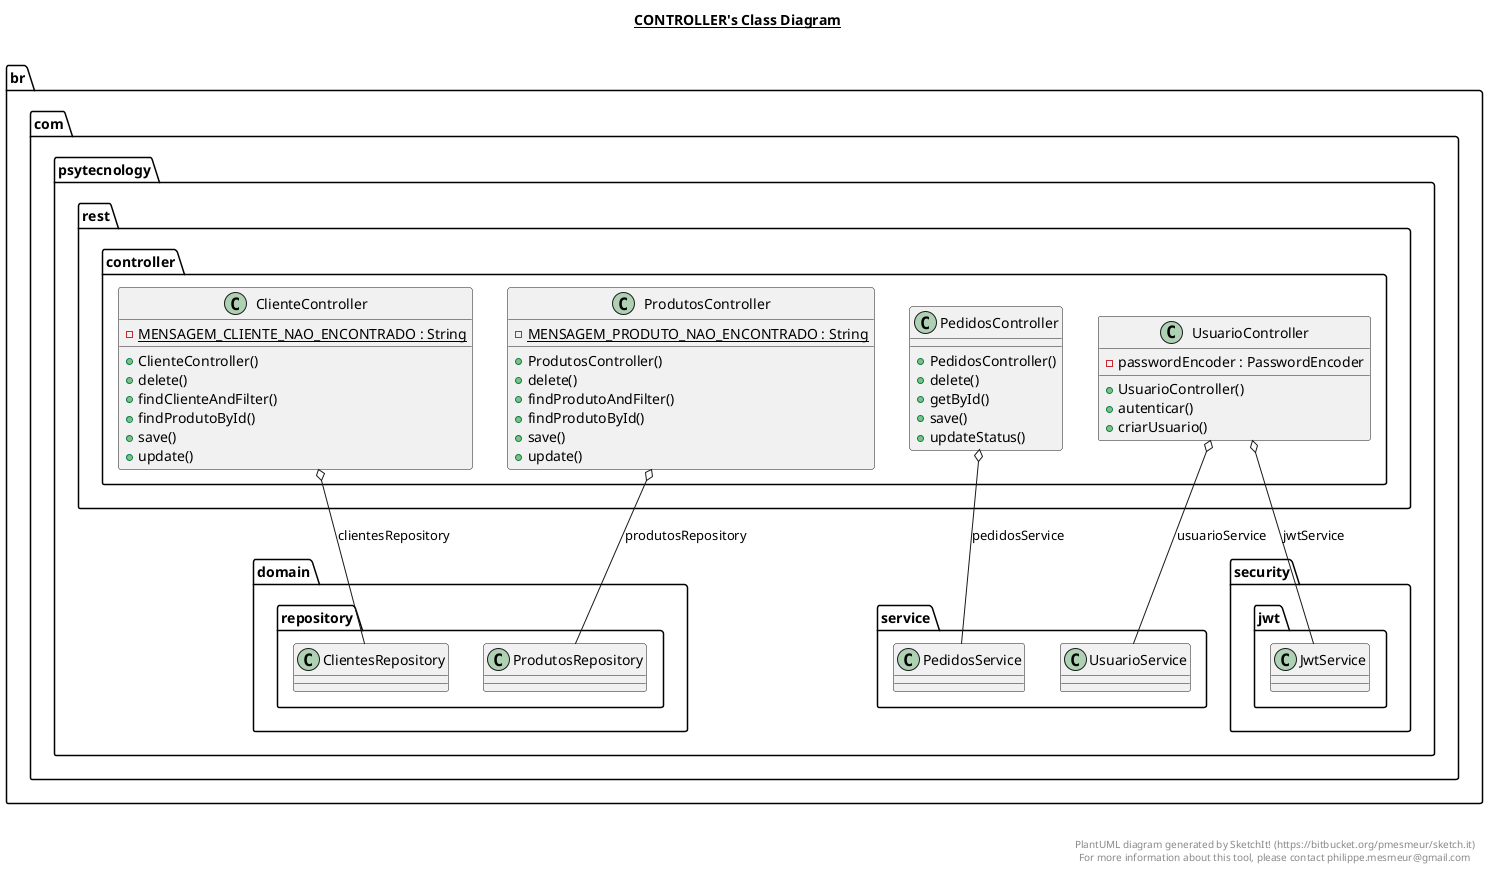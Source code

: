 @startuml

title __CONTROLLER's Class Diagram__\n

  namespace br.com.psytecnology {
    namespace rest.controller {
      class br.com.psytecnology.rest.controller.ClienteController {
          {static} - MENSAGEM_CLIENTE_NAO_ENCONTRADO : String
          + ClienteController()
          + delete()
          + findClienteAndFilter()
          + findProdutoById()
          + save()
          + update()
      }
    }
  }
  

  namespace br.com.psytecnology {
    namespace rest.controller {
      class br.com.psytecnology.rest.controller.PedidosController {
          + PedidosController()
          + delete()
          + getById()
          + save()
          + updateStatus()
      }
    }
  }
  

  namespace br.com.psytecnology {
    namespace rest.controller {
      class br.com.psytecnology.rest.controller.ProdutosController {
          {static} - MENSAGEM_PRODUTO_NAO_ENCONTRADO : String
          + ProdutosController()
          + delete()
          + findProdutoAndFilter()
          + findProdutoById()
          + save()
          + update()
      }
    }
  }
  

  namespace br.com.psytecnology {
    namespace rest.controller {
      class br.com.psytecnology.rest.controller.UsuarioController {
          - passwordEncoder : PasswordEncoder
          + UsuarioController()
          + autenticar()
          + criarUsuario()
      }
    }
  }
  

  br.com.psytecnology.rest.controller.ClienteController o-- br.com.psytecnology.domain.repository.ClientesRepository : clientesRepository
  br.com.psytecnology.rest.controller.PedidosController o-- br.com.psytecnology.service.PedidosService : pedidosService
  br.com.psytecnology.rest.controller.ProdutosController o-- br.com.psytecnology.domain.repository.ProdutosRepository : produtosRepository
  br.com.psytecnology.rest.controller.UsuarioController o-- br.com.psytecnology.security.jwt.JwtService : jwtService
  br.com.psytecnology.rest.controller.UsuarioController o-- br.com.psytecnology.service.UsuarioService : usuarioService


right footer


PlantUML diagram generated by SketchIt! (https://bitbucket.org/pmesmeur/sketch.it)
For more information about this tool, please contact philippe.mesmeur@gmail.com
endfooter

@enduml

